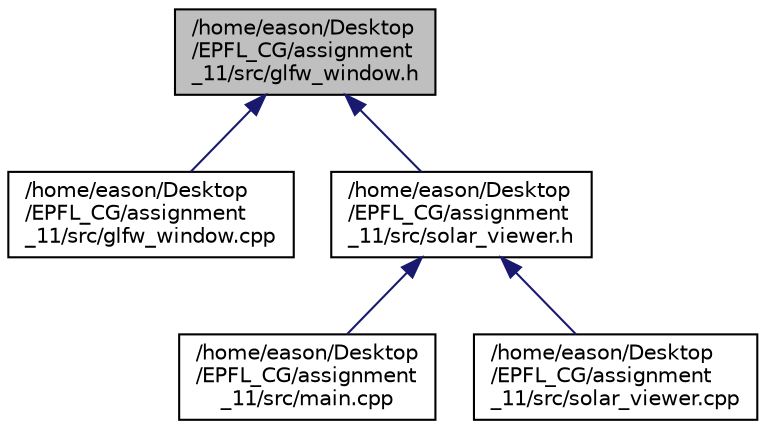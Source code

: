 digraph "/home/eason/Desktop/EPFL_CG/assignment_11/src/glfw_window.h"
{
  edge [fontname="Helvetica",fontsize="10",labelfontname="Helvetica",labelfontsize="10"];
  node [fontname="Helvetica",fontsize="10",shape=record];
  Node1 [label="/home/eason/Desktop\l/EPFL_CG/assignment\l_11/src/glfw_window.h",height=0.2,width=0.4,color="black", fillcolor="grey75", style="filled", fontcolor="black"];
  Node1 -> Node2 [dir="back",color="midnightblue",fontsize="10",style="solid",fontname="Helvetica"];
  Node2 [label="/home/eason/Desktop\l/EPFL_CG/assignment\l_11/src/glfw_window.cpp",height=0.2,width=0.4,color="black", fillcolor="white", style="filled",URL="$glfw__window_8cpp.html"];
  Node1 -> Node3 [dir="back",color="midnightblue",fontsize="10",style="solid",fontname="Helvetica"];
  Node3 [label="/home/eason/Desktop\l/EPFL_CG/assignment\l_11/src/solar_viewer.h",height=0.2,width=0.4,color="black", fillcolor="white", style="filled",URL="$solar__viewer_8h.html"];
  Node3 -> Node4 [dir="back",color="midnightblue",fontsize="10",style="solid",fontname="Helvetica"];
  Node4 [label="/home/eason/Desktop\l/EPFL_CG/assignment\l_11/src/main.cpp",height=0.2,width=0.4,color="black", fillcolor="white", style="filled",URL="$main_8cpp.html"];
  Node3 -> Node5 [dir="back",color="midnightblue",fontsize="10",style="solid",fontname="Helvetica"];
  Node5 [label="/home/eason/Desktop\l/EPFL_CG/assignment\l_11/src/solar_viewer.cpp",height=0.2,width=0.4,color="black", fillcolor="white", style="filled",URL="$solar__viewer_8cpp.html"];
}
